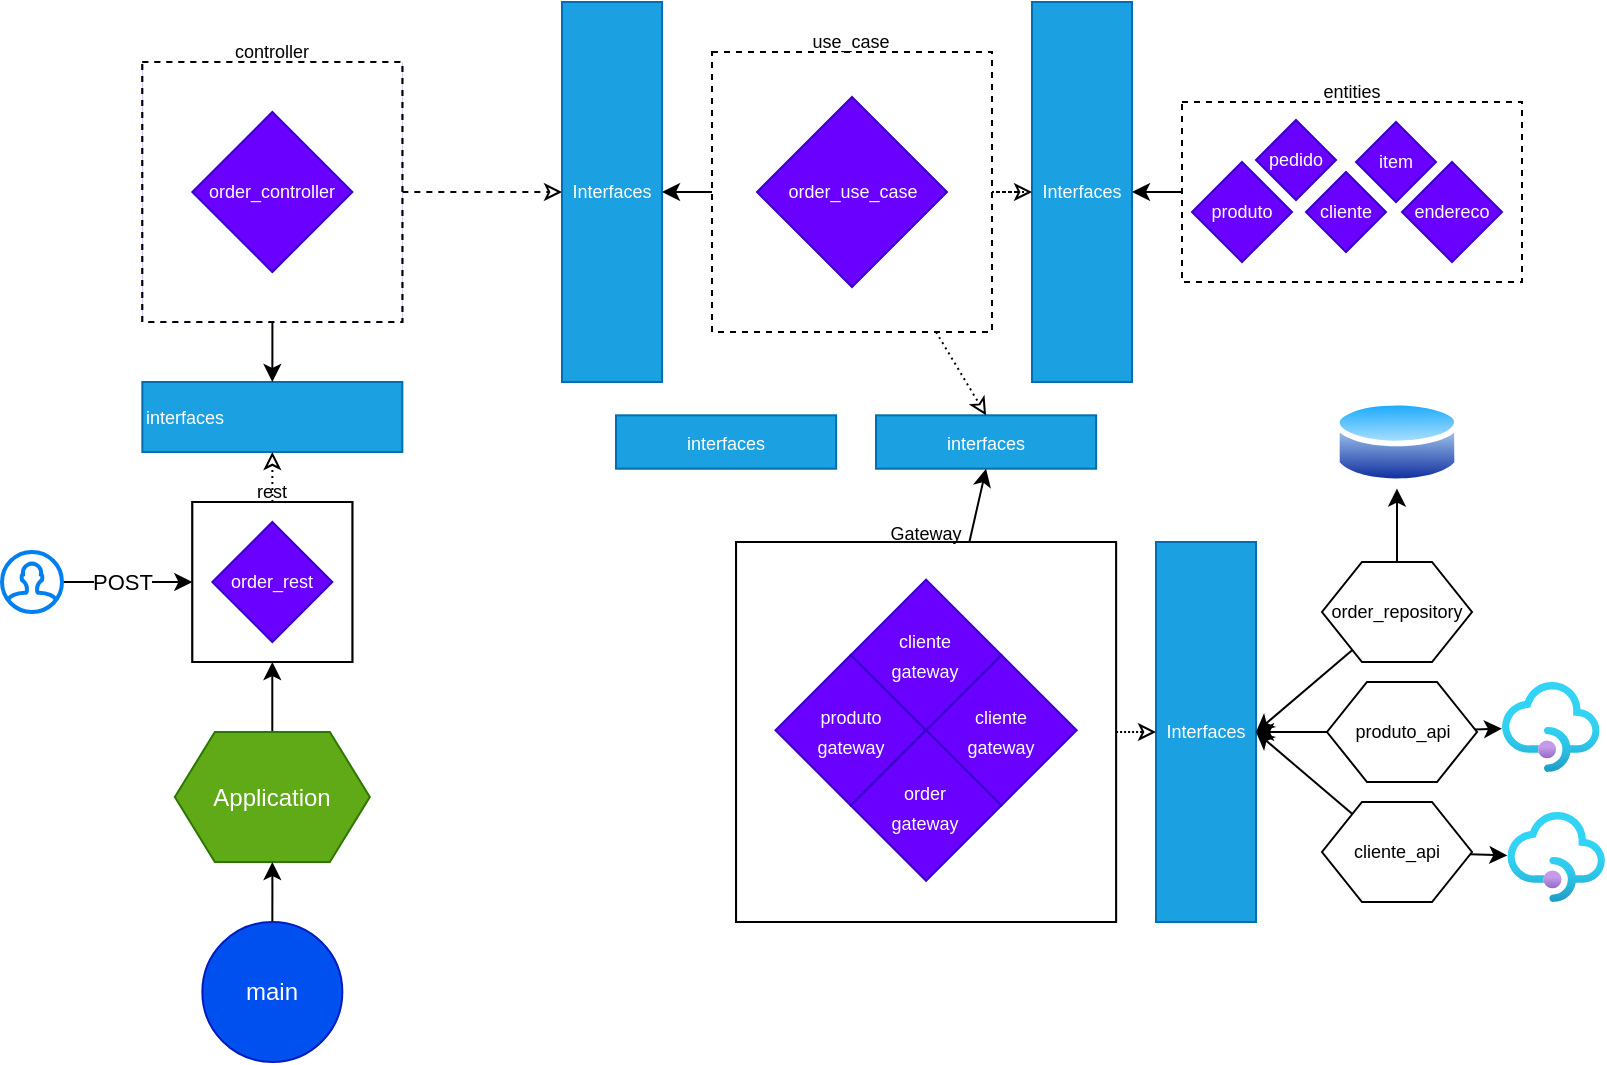 <mxfile version="17.4.6" type="github">
  <diagram id="Me0cT0Ub-9uqAWpHxTRK" name="Page-1">
    <mxGraphModel dx="474" dy="231" grid="1" gridSize="10" guides="1" tooltips="1" connect="1" arrows="1" fold="1" page="1" pageScale="1" pageWidth="827" pageHeight="1169" math="0" shadow="0">
      <root>
        <mxCell id="0" />
        <mxCell id="1" parent="0" />
        <mxCell id="1jMWOK-MhahXh-rvgt7r-34" value="Interfaces" style="rounded=0;whiteSpace=wrap;html=1;fontSize=9;fillColor=#1ba1e2;fontColor=#ffffff;strokeColor=#006EAF;" parent="1" vertex="1">
          <mxGeometry x="293" y="220" width="50" height="190" as="geometry" />
        </mxCell>
        <mxCell id="1jMWOK-MhahXh-rvgt7r-36" value="Interfaces" style="rounded=0;whiteSpace=wrap;html=1;fontSize=9;fillColor=#1ba1e2;fontColor=#ffffff;strokeColor=#006EAF;" parent="1" vertex="1">
          <mxGeometry x="528" y="220" width="50" height="190" as="geometry" />
        </mxCell>
        <mxCell id="1jMWOK-MhahXh-rvgt7r-37" style="edgeStyle=orthogonalEdgeStyle;rounded=0;orthogonalLoop=1;jettySize=auto;html=1;entryX=0;entryY=0.5;entryDx=0;entryDy=0;fontSize=9;dashed=1;endArrow=classic;endFill=0;" parent="1" source="1jMWOK-MhahXh-rvgt7r-31" target="1jMWOK-MhahXh-rvgt7r-34" edge="1">
          <mxGeometry relative="1" as="geometry" />
        </mxCell>
        <mxCell id="1jMWOK-MhahXh-rvgt7r-38" style="edgeStyle=orthogonalEdgeStyle;rounded=0;orthogonalLoop=1;jettySize=auto;html=1;entryX=1;entryY=0.5;entryDx=0;entryDy=0;fontSize=9;" parent="1" source="1jMWOK-MhahXh-rvgt7r-26" target="1jMWOK-MhahXh-rvgt7r-34" edge="1">
          <mxGeometry relative="1" as="geometry" />
        </mxCell>
        <mxCell id="1jMWOK-MhahXh-rvgt7r-43" style="edgeStyle=orthogonalEdgeStyle;rounded=0;orthogonalLoop=1;jettySize=auto;html=1;entryX=1;entryY=0.5;entryDx=0;entryDy=0;fontSize=9;" parent="1" source="1jMWOK-MhahXh-rvgt7r-23" target="1jMWOK-MhahXh-rvgt7r-36" edge="1">
          <mxGeometry relative="1" as="geometry" />
        </mxCell>
        <mxCell id="1jMWOK-MhahXh-rvgt7r-47" value="" style="group;fillColor=#6a00ff;fontColor=#ffffff;strokeColor=#3700CC;" parent="1" vertex="1" connectable="0">
          <mxGeometry x="108.17" y="470" width="80" height="80" as="geometry" />
        </mxCell>
        <mxCell id="1jMWOK-MhahXh-rvgt7r-45" value="rest" style="whiteSpace=wrap;html=1;aspect=fixed;fontSize=9;spacingBottom=90;" parent="1jMWOK-MhahXh-rvgt7r-47" vertex="1">
          <mxGeometry width="80" height="80" as="geometry" />
        </mxCell>
        <mxCell id="1jMWOK-MhahXh-rvgt7r-44" value="order_rest" style="rhombus;whiteSpace=wrap;html=1;fontSize=9;fillColor=#6a00ff;fontColor=#ffffff;strokeColor=#3700CC;" parent="1jMWOK-MhahXh-rvgt7r-47" vertex="1">
          <mxGeometry x="10" y="10" width="60" height="60" as="geometry" />
        </mxCell>
        <mxCell id="1jMWOK-MhahXh-rvgt7r-48" value="interfaces" style="rounded=0;whiteSpace=wrap;html=1;fontSize=9;fillColor=#1ba1e2;strokeColor=#006EAF;fontColor=#ffffff;align=left;" parent="1" vertex="1">
          <mxGeometry x="83.17" y="410" width="130" height="35" as="geometry" />
        </mxCell>
        <mxCell id="1jMWOK-MhahXh-rvgt7r-49" style="edgeStyle=orthogonalEdgeStyle;rounded=0;orthogonalLoop=1;jettySize=auto;html=1;entryX=0.5;entryY=1;entryDx=0;entryDy=0;fontSize=9;dashed=1;dashPattern=1 2;endArrow=classic;endFill=0;" parent="1" source="1jMWOK-MhahXh-rvgt7r-45" target="1jMWOK-MhahXh-rvgt7r-48" edge="1">
          <mxGeometry relative="1" as="geometry" />
        </mxCell>
        <mxCell id="1jMWOK-MhahXh-rvgt7r-53" style="edgeStyle=orthogonalEdgeStyle;rounded=0;orthogonalLoop=1;jettySize=auto;html=1;entryX=0.5;entryY=0;entryDx=0;entryDy=0;fontSize=9;" parent="1" source="1jMWOK-MhahXh-rvgt7r-31" target="1jMWOK-MhahXh-rvgt7r-48" edge="1">
          <mxGeometry relative="1" as="geometry" />
        </mxCell>
        <mxCell id="U3LBDuDNAgVWqFlJIJbO-2" style="edgeStyle=orthogonalEdgeStyle;rounded=0;orthogonalLoop=1;jettySize=auto;html=1;entryX=0.5;entryY=1;entryDx=0;entryDy=0;" edge="1" parent="1" source="U3LBDuDNAgVWqFlJIJbO-1" target="1jMWOK-MhahXh-rvgt7r-45">
          <mxGeometry relative="1" as="geometry" />
        </mxCell>
        <mxCell id="U3LBDuDNAgVWqFlJIJbO-1" value="Application" style="shape=hexagon;perimeter=hexagonPerimeter2;whiteSpace=wrap;html=1;fixedSize=1;fillColor=#60a917;fontColor=#ffffff;strokeColor=#2D7600;" vertex="1" parent="1">
          <mxGeometry x="99.42" y="585" width="97.5" height="65" as="geometry" />
        </mxCell>
        <mxCell id="U3LBDuDNAgVWqFlJIJbO-4" style="edgeStyle=orthogonalEdgeStyle;rounded=0;orthogonalLoop=1;jettySize=auto;html=1;entryX=0.5;entryY=1;entryDx=0;entryDy=0;" edge="1" parent="1" source="U3LBDuDNAgVWqFlJIJbO-3" target="U3LBDuDNAgVWqFlJIJbO-1">
          <mxGeometry relative="1" as="geometry" />
        </mxCell>
        <mxCell id="U3LBDuDNAgVWqFlJIJbO-3" value="main" style="ellipse;whiteSpace=wrap;html=1;aspect=fixed;fillColor=#0050ef;fontColor=#ffffff;strokeColor=#001DBC;" vertex="1" parent="1">
          <mxGeometry x="113.17" y="680" width="70" height="70" as="geometry" />
        </mxCell>
        <mxCell id="U3LBDuDNAgVWqFlJIJbO-6" style="edgeStyle=orthogonalEdgeStyle;rounded=0;orthogonalLoop=1;jettySize=auto;html=1;entryX=0;entryY=0.5;entryDx=0;entryDy=0;" edge="1" parent="1" source="U3LBDuDNAgVWqFlJIJbO-5" target="1jMWOK-MhahXh-rvgt7r-45">
          <mxGeometry relative="1" as="geometry" />
        </mxCell>
        <mxCell id="U3LBDuDNAgVWqFlJIJbO-7" value="POST" style="edgeLabel;html=1;align=center;verticalAlign=middle;resizable=0;points=[];" vertex="1" connectable="0" parent="U3LBDuDNAgVWqFlJIJbO-6">
          <mxGeometry x="-0.2" y="-2" relative="1" as="geometry">
            <mxPoint x="4" y="-2" as="offset" />
          </mxGeometry>
        </mxCell>
        <mxCell id="U3LBDuDNAgVWqFlJIJbO-5" value="" style="html=1;verticalLabelPosition=bottom;align=center;labelBackgroundColor=#ffffff;verticalAlign=top;strokeWidth=2;strokeColor=#0080F0;shadow=0;dashed=0;shape=mxgraph.ios7.icons.user;" vertex="1" parent="1">
          <mxGeometry x="13" y="495" width="30" height="30" as="geometry" />
        </mxCell>
        <mxCell id="U3LBDuDNAgVWqFlJIJbO-8" value="" style="group" vertex="1" connectable="0" parent="1">
          <mxGeometry x="83.17" y="250" width="130" height="130" as="geometry" />
        </mxCell>
        <mxCell id="1jMWOK-MhahXh-rvgt7r-32" value="" style="group;fillColor=#6a00ff;fontColor=#ffffff;strokeColor=#3700CC;dashed=1;container=0;" parent="U3LBDuDNAgVWqFlJIJbO-8" vertex="1" connectable="0">
          <mxGeometry width="130" height="130" as="geometry" />
        </mxCell>
        <mxCell id="1jMWOK-MhahXh-rvgt7r-31" value="controller" style="whiteSpace=wrap;html=1;aspect=fixed;fontSize=9;spacingBottom=140;dashed=1;" parent="U3LBDuDNAgVWqFlJIJbO-8" vertex="1">
          <mxGeometry width="130" height="130" as="geometry" />
        </mxCell>
        <mxCell id="1jMWOK-MhahXh-rvgt7r-30" value="order_controller" style="rhombus;whiteSpace=wrap;html=1;fontSize=9;fillColor=#6a00ff;fontColor=#ffffff;strokeColor=#3700CC;" parent="U3LBDuDNAgVWqFlJIJbO-8" vertex="1">
          <mxGeometry x="25" y="25" width="80" height="80" as="geometry" />
        </mxCell>
        <mxCell id="U3LBDuDNAgVWqFlJIJbO-9" value="" style="group" vertex="1" connectable="0" parent="1">
          <mxGeometry x="368" y="245" width="140" height="140" as="geometry" />
        </mxCell>
        <mxCell id="1jMWOK-MhahXh-rvgt7r-26" value="use_case" style="whiteSpace=wrap;html=1;aspect=fixed;fontSize=9;spacingBottom=150;spacingRight=1;dashed=1;" parent="U3LBDuDNAgVWqFlJIJbO-9" vertex="1">
          <mxGeometry width="140" height="140" as="geometry" />
        </mxCell>
        <mxCell id="1jMWOK-MhahXh-rvgt7r-25" value="order_use_case" style="rhombus;whiteSpace=wrap;html=1;fontSize=9;fillColor=#6a00ff;fontColor=#ffffff;strokeColor=#3700CC;" parent="U3LBDuDNAgVWqFlJIJbO-9" vertex="1">
          <mxGeometry x="22.5" y="22.5" width="95" height="95" as="geometry" />
        </mxCell>
        <mxCell id="1jMWOK-MhahXh-rvgt7r-42" value="" style="edgeStyle=orthogonalEdgeStyle;rounded=0;orthogonalLoop=1;jettySize=auto;html=1;fontSize=9;dashed=1;dashPattern=1 2;endArrow=classic;endFill=0;" parent="1" source="1jMWOK-MhahXh-rvgt7r-26" target="1jMWOK-MhahXh-rvgt7r-36" edge="1">
          <mxGeometry relative="1" as="geometry" />
        </mxCell>
        <mxCell id="U3LBDuDNAgVWqFlJIJbO-10" value="" style="group" vertex="1" connectable="0" parent="1">
          <mxGeometry x="603" y="270" width="170" height="90" as="geometry" />
        </mxCell>
        <mxCell id="1jMWOK-MhahXh-rvgt7r-23" value="entities" style="rounded=0;whiteSpace=wrap;html=1;fontSize=9;spacingBottom=100;dashed=1;" parent="U3LBDuDNAgVWqFlJIJbO-10" vertex="1">
          <mxGeometry width="170" height="90" as="geometry" />
        </mxCell>
        <mxCell id="1jMWOK-MhahXh-rvgt7r-16" value="pedido" style="rhombus;whiteSpace=wrap;html=1;fontSize=9;fillColor=#6a00ff;fontColor=#ffffff;strokeColor=#3700CC;" parent="U3LBDuDNAgVWqFlJIJbO-10" vertex="1">
          <mxGeometry x="37" y="9" width="40" height="40" as="geometry" />
        </mxCell>
        <mxCell id="1jMWOK-MhahXh-rvgt7r-17" value="cliente" style="rhombus;whiteSpace=wrap;html=1;fontSize=9;fillColor=#6a00ff;fontColor=#ffffff;strokeColor=#3700CC;" parent="U3LBDuDNAgVWqFlJIJbO-10" vertex="1">
          <mxGeometry x="62" y="35" width="40" height="40" as="geometry" />
        </mxCell>
        <mxCell id="1jMWOK-MhahXh-rvgt7r-18" value="item" style="rhombus;whiteSpace=wrap;html=1;fontSize=9;fillColor=#6a00ff;fontColor=#ffffff;strokeColor=#3700CC;" parent="U3LBDuDNAgVWqFlJIJbO-10" vertex="1">
          <mxGeometry x="87" y="10" width="40" height="40" as="geometry" />
        </mxCell>
        <mxCell id="1jMWOK-MhahXh-rvgt7r-19" value="endereco" style="rhombus;whiteSpace=wrap;html=1;fontSize=9;fillColor=#6a00ff;fontColor=#ffffff;strokeColor=#3700CC;" parent="U3LBDuDNAgVWqFlJIJbO-10" vertex="1">
          <mxGeometry x="110" y="30" width="50" height="50" as="geometry" />
        </mxCell>
        <mxCell id="1jMWOK-MhahXh-rvgt7r-20" value="produto" style="rhombus;whiteSpace=wrap;html=1;fontSize=9;fillColor=#6a00ff;fontColor=#ffffff;strokeColor=#3700CC;" parent="U3LBDuDNAgVWqFlJIJbO-10" vertex="1">
          <mxGeometry x="5" y="30" width="50" height="50" as="geometry" />
        </mxCell>
        <mxCell id="U3LBDuDNAgVWqFlJIJbO-16" value="&lt;span style=&quot;font-size: 9px&quot;&gt;interfaces&lt;/span&gt;" style="rounded=0;whiteSpace=wrap;html=1;fillColor=#1ba1e2;fontColor=#ffffff;strokeColor=#006EAF;" vertex="1" parent="1">
          <mxGeometry x="450" y="426.66" width="110.07" height="26.69" as="geometry" />
        </mxCell>
        <mxCell id="U3LBDuDNAgVWqFlJIJbO-17" style="rounded=0;orthogonalLoop=1;jettySize=auto;html=1;entryX=0.5;entryY=0;entryDx=0;entryDy=0;dashed=1;dashPattern=1 2;endArrow=classic;endFill=0;" edge="1" parent="1" source="1jMWOK-MhahXh-rvgt7r-26" target="U3LBDuDNAgVWqFlJIJbO-16">
          <mxGeometry relative="1" as="geometry" />
        </mxCell>
        <mxCell id="U3LBDuDNAgVWqFlJIJbO-18" style="rounded=0;orthogonalLoop=1;jettySize=auto;html=1;entryX=0.5;entryY=1;entryDx=0;entryDy=0;endArrow=classic;endFill=1;" edge="1" parent="1" source="U3LBDuDNAgVWqFlJIJbO-14" target="U3LBDuDNAgVWqFlJIJbO-16">
          <mxGeometry relative="1" as="geometry" />
        </mxCell>
        <mxCell id="U3LBDuDNAgVWqFlJIJbO-24" value="" style="group;fillColor=#6a00ff;fontColor=#ffffff;strokeColor=#3700CC;" vertex="1" connectable="0" parent="1">
          <mxGeometry x="380.04" y="490" width="190" height="190" as="geometry" />
        </mxCell>
        <mxCell id="U3LBDuDNAgVWqFlJIJbO-14" value="&lt;font style=&quot;font-size: 9px&quot;&gt;Gateway&lt;/font&gt;" style="whiteSpace=wrap;html=1;aspect=fixed;spacingBottom=200;" vertex="1" parent="U3LBDuDNAgVWqFlJIJbO-24">
          <mxGeometry width="190" height="190" as="geometry" />
        </mxCell>
        <mxCell id="U3LBDuDNAgVWqFlJIJbO-11" value="&lt;font style=&quot;font-size: 9px&quot;&gt;produto&lt;br&gt;gateway&lt;/font&gt;" style="rhombus;whiteSpace=wrap;html=1;fillColor=#6a00ff;fontColor=#ffffff;strokeColor=#3700CC;" vertex="1" parent="U3LBDuDNAgVWqFlJIJbO-24">
          <mxGeometry x="19.706" y="56.471" width="75.294" height="75.294" as="geometry" />
        </mxCell>
        <mxCell id="U3LBDuDNAgVWqFlJIJbO-12" value="&lt;font style=&quot;font-size: 9px&quot;&gt;cliente&lt;br&gt;gateway&lt;/font&gt;" style="rhombus;whiteSpace=wrap;html=1;fillColor=#6a00ff;fontColor=#ffffff;strokeColor=#3700CC;" vertex="1" parent="U3LBDuDNAgVWqFlJIJbO-24">
          <mxGeometry x="95" y="56.471" width="75.294" height="75.294" as="geometry" />
        </mxCell>
        <mxCell id="U3LBDuDNAgVWqFlJIJbO-13" value="&lt;font style=&quot;font-size: 9px&quot;&gt;cliente&lt;br&gt;gateway&lt;/font&gt;" style="rhombus;whiteSpace=wrap;html=1;fillColor=#6a00ff;fontColor=#ffffff;strokeColor=#3700CC;" vertex="1" parent="U3LBDuDNAgVWqFlJIJbO-24">
          <mxGeometry x="57.353" y="18.824" width="75.294" height="75.294" as="geometry" />
        </mxCell>
        <mxCell id="U3LBDuDNAgVWqFlJIJbO-23" value="&lt;font style=&quot;font-size: 9px&quot;&gt;order&lt;br&gt;gateway&lt;/font&gt;" style="rhombus;whiteSpace=wrap;html=1;fillColor=#6a00ff;fontColor=#ffffff;strokeColor=#3700CC;" vertex="1" parent="U3LBDuDNAgVWqFlJIJbO-24">
          <mxGeometry x="57.35" y="94.121" width="75.294" height="75.294" as="geometry" />
        </mxCell>
        <mxCell id="U3LBDuDNAgVWqFlJIJbO-25" value="Interfaces" style="rounded=0;whiteSpace=wrap;html=1;fontSize=9;fillColor=#1ba1e2;fontColor=#ffffff;strokeColor=#006EAF;" vertex="1" parent="1">
          <mxGeometry x="590" y="490" width="50" height="190" as="geometry" />
        </mxCell>
        <mxCell id="U3LBDuDNAgVWqFlJIJbO-31" style="edgeStyle=none;rounded=0;orthogonalLoop=1;jettySize=auto;html=1;entryX=1;entryY=0.5;entryDx=0;entryDy=0;fontSize=9;endArrow=classic;endFill=1;" edge="1" parent="1" source="U3LBDuDNAgVWqFlJIJbO-27" target="U3LBDuDNAgVWqFlJIJbO-25">
          <mxGeometry relative="1" as="geometry" />
        </mxCell>
        <mxCell id="U3LBDuDNAgVWqFlJIJbO-40" style="edgeStyle=none;rounded=0;orthogonalLoop=1;jettySize=auto;html=1;fontSize=9;endArrow=classic;endFill=1;" edge="1" parent="1" source="U3LBDuDNAgVWqFlJIJbO-27" target="U3LBDuDNAgVWqFlJIJbO-39">
          <mxGeometry relative="1" as="geometry" />
        </mxCell>
        <mxCell id="U3LBDuDNAgVWqFlJIJbO-27" value="order_repository" style="shape=hexagon;perimeter=hexagonPerimeter2;whiteSpace=wrap;html=1;fixedSize=1;fontSize=9;" vertex="1" parent="1">
          <mxGeometry x="673" y="500" width="75" height="50" as="geometry" />
        </mxCell>
        <mxCell id="U3LBDuDNAgVWqFlJIJbO-36" style="edgeStyle=none;rounded=0;orthogonalLoop=1;jettySize=auto;html=1;entryX=1;entryY=0.5;entryDx=0;entryDy=0;fontSize=9;endArrow=classic;endFill=1;" edge="1" parent="1" source="U3LBDuDNAgVWqFlJIJbO-28" target="U3LBDuDNAgVWqFlJIJbO-25">
          <mxGeometry relative="1" as="geometry" />
        </mxCell>
        <mxCell id="U3LBDuDNAgVWqFlJIJbO-45" style="edgeStyle=none;rounded=0;orthogonalLoop=1;jettySize=auto;html=1;fontSize=9;endArrow=classic;endFill=1;" edge="1" parent="1" source="U3LBDuDNAgVWqFlJIJbO-28" target="U3LBDuDNAgVWqFlJIJbO-44">
          <mxGeometry relative="1" as="geometry" />
        </mxCell>
        <mxCell id="U3LBDuDNAgVWqFlJIJbO-28" value="produto_api" style="shape=hexagon;perimeter=hexagonPerimeter2;whiteSpace=wrap;html=1;fixedSize=1;fontSize=9;" vertex="1" parent="1">
          <mxGeometry x="675.5" y="560" width="75" height="50" as="geometry" />
        </mxCell>
        <mxCell id="U3LBDuDNAgVWqFlJIJbO-37" style="edgeStyle=none;rounded=0;orthogonalLoop=1;jettySize=auto;html=1;entryX=1;entryY=0.5;entryDx=0;entryDy=0;fontSize=9;endArrow=classic;endFill=1;" edge="1" parent="1" source="U3LBDuDNAgVWqFlJIJbO-29" target="U3LBDuDNAgVWqFlJIJbO-25">
          <mxGeometry relative="1" as="geometry" />
        </mxCell>
        <mxCell id="U3LBDuDNAgVWqFlJIJbO-47" style="edgeStyle=none;rounded=0;orthogonalLoop=1;jettySize=auto;html=1;fontSize=9;endArrow=classic;endFill=1;" edge="1" parent="1" source="U3LBDuDNAgVWqFlJIJbO-29" target="U3LBDuDNAgVWqFlJIJbO-46">
          <mxGeometry relative="1" as="geometry" />
        </mxCell>
        <mxCell id="U3LBDuDNAgVWqFlJIJbO-29" value="cliente_api" style="shape=hexagon;perimeter=hexagonPerimeter2;whiteSpace=wrap;html=1;fixedSize=1;fontSize=9;" vertex="1" parent="1">
          <mxGeometry x="673" y="620" width="75" height="50" as="geometry" />
        </mxCell>
        <mxCell id="U3LBDuDNAgVWqFlJIJbO-38" style="edgeStyle=none;rounded=0;orthogonalLoop=1;jettySize=auto;html=1;exitX=1;exitY=0.5;exitDx=0;exitDy=0;entryX=0;entryY=0.5;entryDx=0;entryDy=0;fontSize=9;endArrow=classic;endFill=0;dashed=1;dashPattern=1 1;" edge="1" parent="1" source="U3LBDuDNAgVWqFlJIJbO-14" target="U3LBDuDNAgVWqFlJIJbO-25">
          <mxGeometry relative="1" as="geometry" />
        </mxCell>
        <mxCell id="U3LBDuDNAgVWqFlJIJbO-39" value="" style="aspect=fixed;perimeter=ellipsePerimeter;html=1;align=center;shadow=0;dashed=0;spacingTop=3;image;image=img/lib/active_directory/database.svg;fontSize=9;" vertex="1" parent="1">
          <mxGeometry x="679" y="416.69" width="63" height="46.62" as="geometry" />
        </mxCell>
        <mxCell id="U3LBDuDNAgVWqFlJIJbO-44" value="" style="aspect=fixed;html=1;points=[];align=center;image;fontSize=12;image=img/lib/azure2/app_services/API_Management_Services.svg;" vertex="1" parent="1">
          <mxGeometry x="763" y="560" width="48.75" height="45" as="geometry" />
        </mxCell>
        <mxCell id="U3LBDuDNAgVWqFlJIJbO-46" value="" style="aspect=fixed;html=1;points=[];align=center;image;fontSize=12;image=img/lib/azure2/app_services/API_Management_Services.svg;" vertex="1" parent="1">
          <mxGeometry x="765.7" y="625" width="48.76" height="45" as="geometry" />
        </mxCell>
        <mxCell id="U3LBDuDNAgVWqFlJIJbO-48" value="&lt;span style=&quot;font-size: 9px&quot;&gt;interfaces&lt;/span&gt;" style="rounded=0;whiteSpace=wrap;html=1;fillColor=#1ba1e2;fontColor=#ffffff;strokeColor=#006EAF;" vertex="1" parent="1">
          <mxGeometry x="320" y="426.66" width="110.07" height="26.69" as="geometry" />
        </mxCell>
      </root>
    </mxGraphModel>
  </diagram>
</mxfile>
